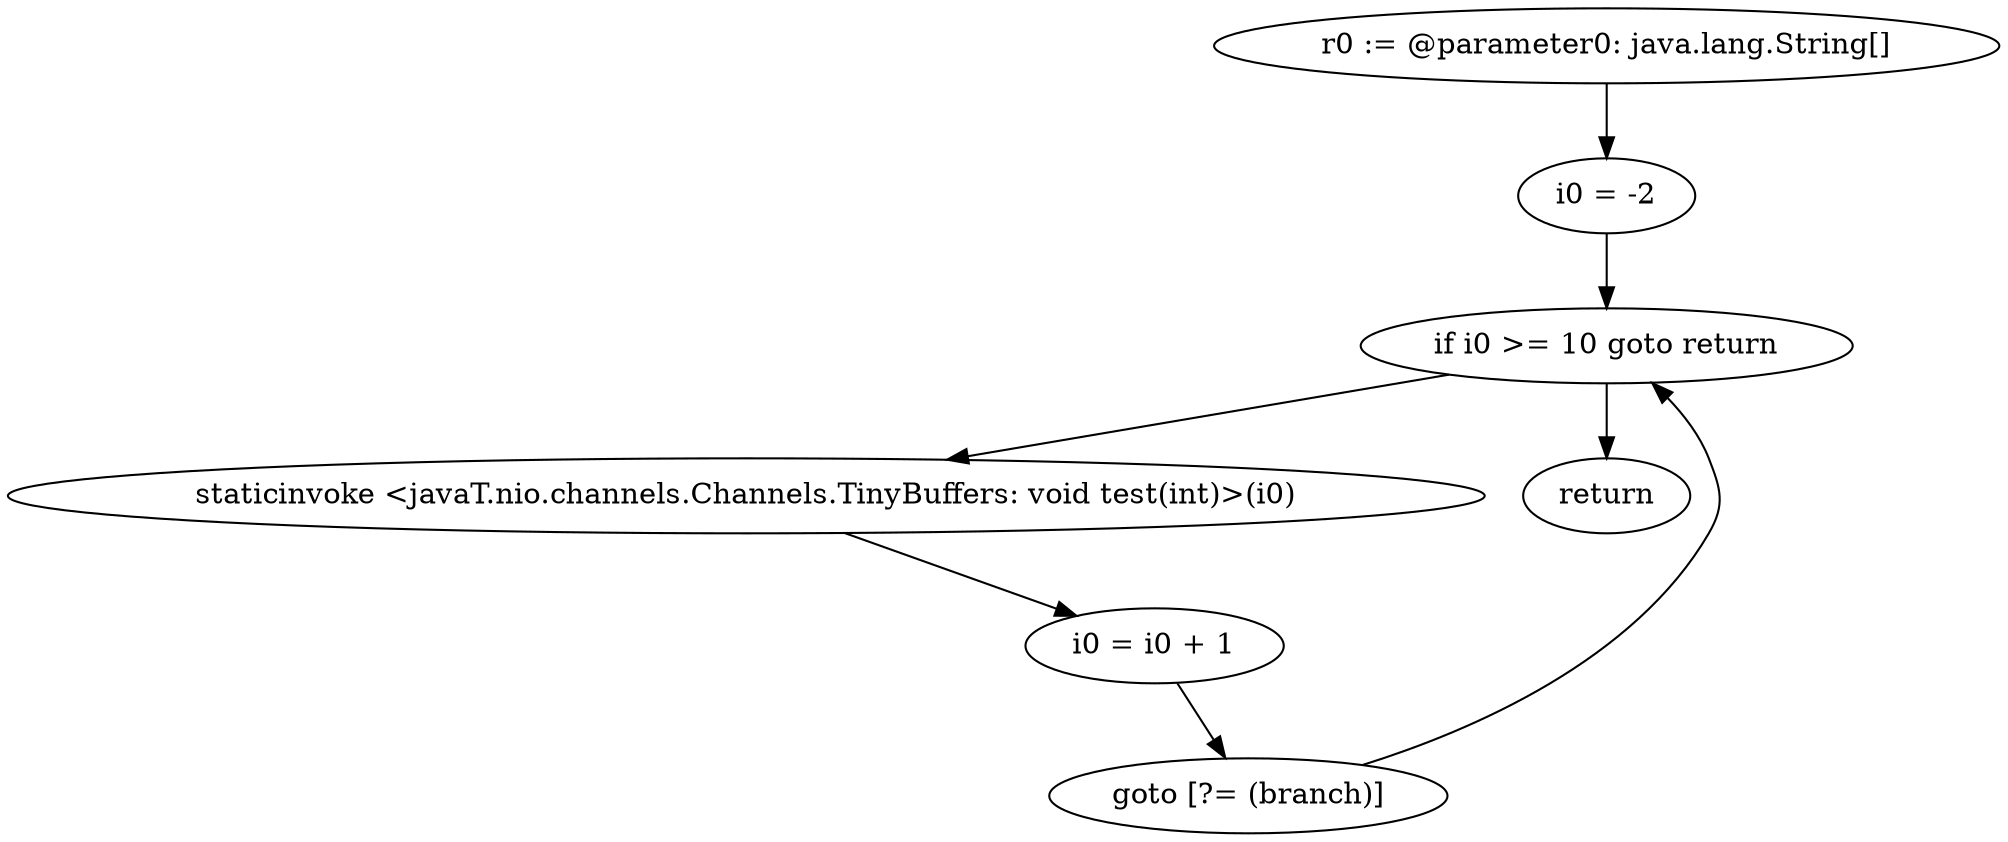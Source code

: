 digraph "unitGraph" {
    "r0 := @parameter0: java.lang.String[]"
    "i0 = -2"
    "if i0 >= 10 goto return"
    "staticinvoke <javaT.nio.channels.Channels.TinyBuffers: void test(int)>(i0)"
    "i0 = i0 + 1"
    "goto [?= (branch)]"
    "return"
    "r0 := @parameter0: java.lang.String[]"->"i0 = -2";
    "i0 = -2"->"if i0 >= 10 goto return";
    "if i0 >= 10 goto return"->"staticinvoke <javaT.nio.channels.Channels.TinyBuffers: void test(int)>(i0)";
    "if i0 >= 10 goto return"->"return";
    "staticinvoke <javaT.nio.channels.Channels.TinyBuffers: void test(int)>(i0)"->"i0 = i0 + 1";
    "i0 = i0 + 1"->"goto [?= (branch)]";
    "goto [?= (branch)]"->"if i0 >= 10 goto return";
}
